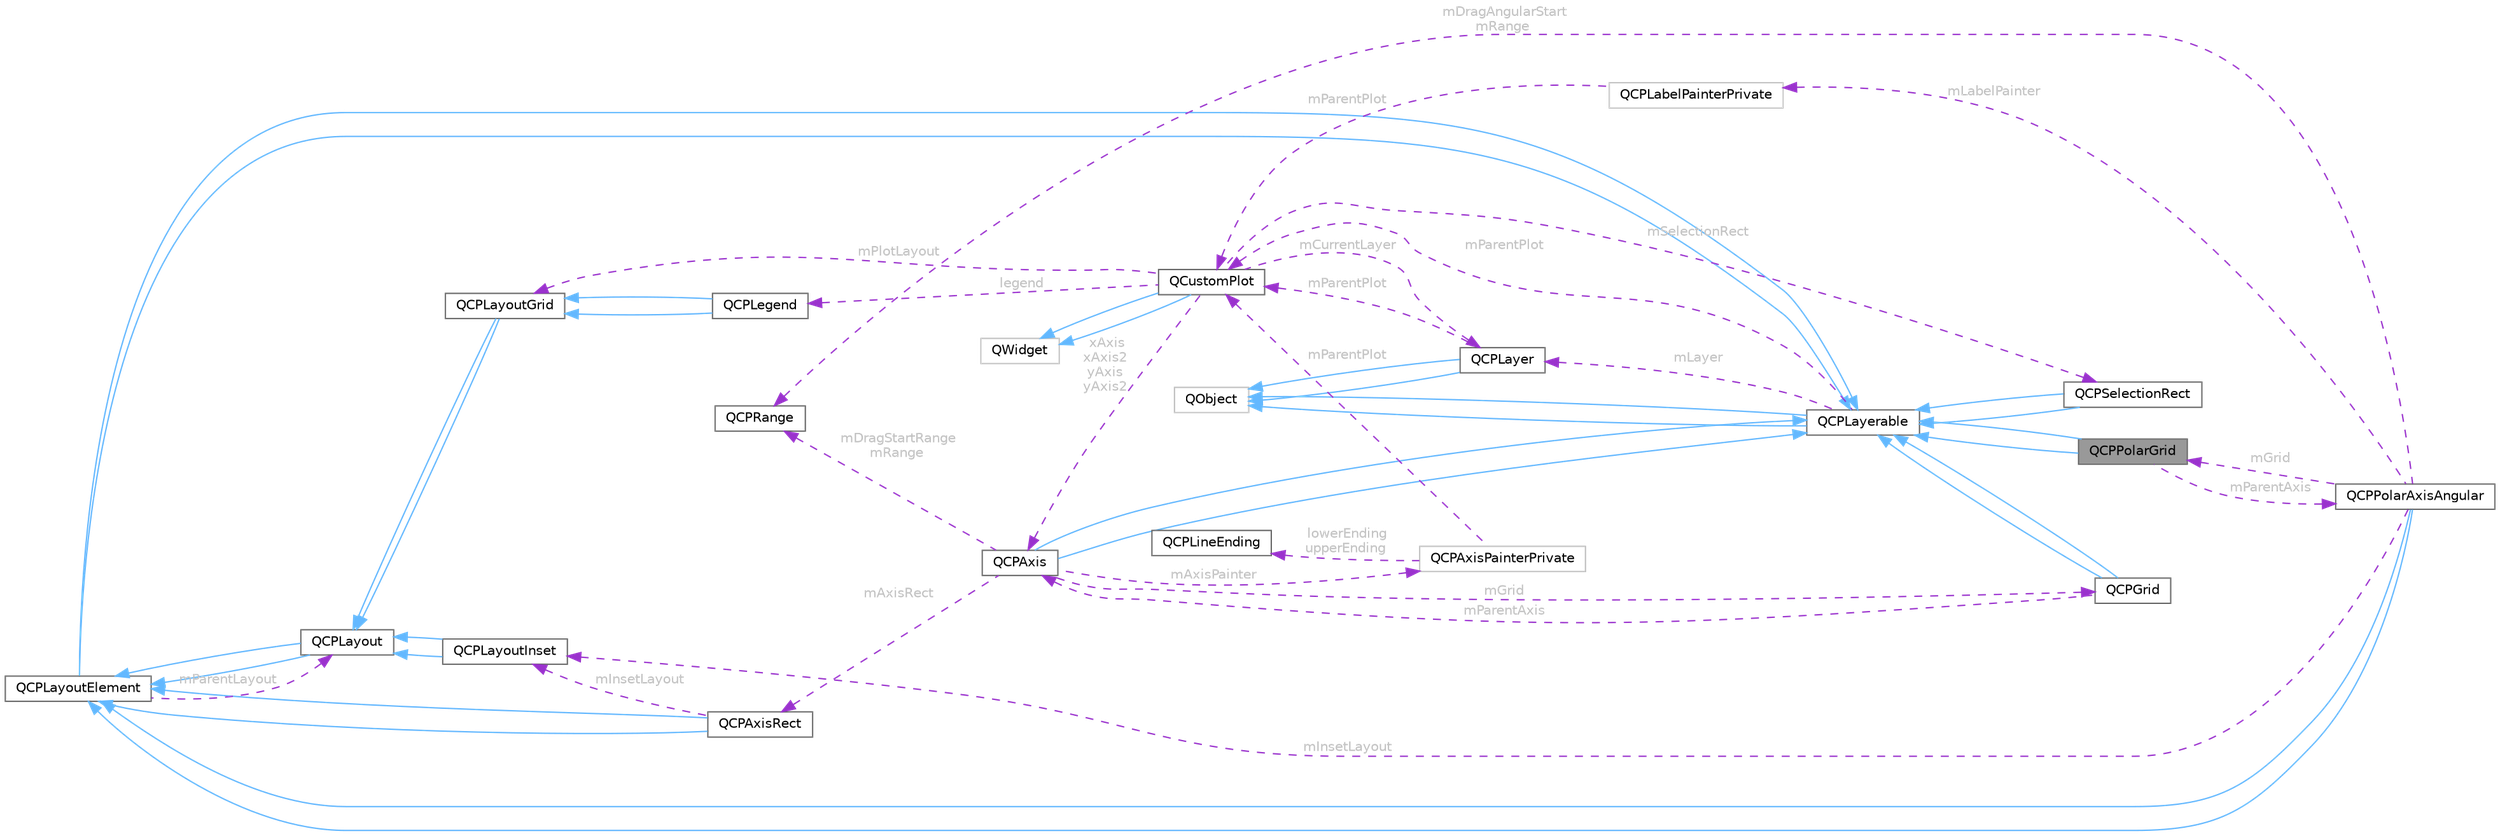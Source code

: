 digraph "QCPPolarGrid"
{
 // LATEX_PDF_SIZE
  bgcolor="transparent";
  edge [fontname=Helvetica,fontsize=10,labelfontname=Helvetica,labelfontsize=10];
  node [fontname=Helvetica,fontsize=10,shape=box,height=0.2,width=0.4];
  rankdir="LR";
  Node1 [id="Node000001",label="QCPPolarGrid",height=0.2,width=0.4,color="gray40", fillcolor="grey60", style="filled", fontcolor="black",tooltip="The grid in both angular and radial dimensions for polar plots."];
  Node2 -> Node1 [id="edge52_Node000001_Node000002",dir="back",color="steelblue1",style="solid",tooltip=" "];
  Node2 [id="Node000002",label="QCPLayerable",height=0.2,width=0.4,color="gray40", fillcolor="white", style="filled",URL="$class_q_c_p_layerable.html",tooltip="Base class for all drawable objects."];
  Node3 -> Node2 [id="edge53_Node000002_Node000003",dir="back",color="steelblue1",style="solid",tooltip=" "];
  Node3 [id="Node000003",label="QObject",height=0.2,width=0.4,color="grey75", fillcolor="white", style="filled",tooltip=" "];
  Node3 -> Node2 [id="edge54_Node000002_Node000003",dir="back",color="steelblue1",style="solid",tooltip=" "];
  Node4 -> Node2 [id="edge55_Node000002_Node000004",dir="back",color="darkorchid3",style="dashed",tooltip=" ",label=" mParentPlot",fontcolor="grey" ];
  Node4 [id="Node000004",label="QCustomPlot",height=0.2,width=0.4,color="gray40", fillcolor="white", style="filled",URL="$class_q_custom_plot.html",tooltip="The central class of the library. This is the QWidget which displays the plot and interacts with the ..."];
  Node5 -> Node4 [id="edge56_Node000004_Node000005",dir="back",color="steelblue1",style="solid",tooltip=" "];
  Node5 [id="Node000005",label="QWidget",height=0.2,width=0.4,color="grey75", fillcolor="white", style="filled",tooltip=" "];
  Node5 -> Node4 [id="edge57_Node000004_Node000005",dir="back",color="steelblue1",style="solid",tooltip=" "];
  Node6 -> Node4 [id="edge58_Node000004_Node000006",dir="back",color="darkorchid3",style="dashed",tooltip=" ",label=" xAxis\nxAxis2\nyAxis\nyAxis2",fontcolor="grey" ];
  Node6 [id="Node000006",label="QCPAxis",height=0.2,width=0.4,color="gray40", fillcolor="white", style="filled",URL="$class_q_c_p_axis.html",tooltip="Manages a single axis inside a QCustomPlot."];
  Node2 -> Node6 [id="edge59_Node000006_Node000002",dir="back",color="steelblue1",style="solid",tooltip=" "];
  Node2 -> Node6 [id="edge60_Node000006_Node000002",dir="back",color="steelblue1",style="solid",tooltip=" "];
  Node7 -> Node6 [id="edge61_Node000006_Node000007",dir="back",color="darkorchid3",style="dashed",tooltip=" ",label=" mAxisRect",fontcolor="grey" ];
  Node7 [id="Node000007",label="QCPAxisRect",height=0.2,width=0.4,color="gray40", fillcolor="white", style="filled",URL="$class_q_c_p_axis_rect.html",tooltip="Holds multiple axes and arranges them in a rectangular shape."];
  Node8 -> Node7 [id="edge62_Node000007_Node000008",dir="back",color="steelblue1",style="solid",tooltip=" "];
  Node8 [id="Node000008",label="QCPLayoutElement",height=0.2,width=0.4,color="gray40", fillcolor="white", style="filled",URL="$class_q_c_p_layout_element.html",tooltip="The abstract base class for all objects that form the layout system."];
  Node2 -> Node8 [id="edge63_Node000008_Node000002",dir="back",color="steelblue1",style="solid",tooltip=" "];
  Node2 -> Node8 [id="edge64_Node000008_Node000002",dir="back",color="steelblue1",style="solid",tooltip=" "];
  Node9 -> Node8 [id="edge65_Node000008_Node000009",dir="back",color="darkorchid3",style="dashed",tooltip=" ",label=" mParentLayout",fontcolor="grey" ];
  Node9 [id="Node000009",label="QCPLayout",height=0.2,width=0.4,color="gray40", fillcolor="white", style="filled",URL="$class_q_c_p_layout.html",tooltip="The abstract base class for layouts."];
  Node8 -> Node9 [id="edge66_Node000009_Node000008",dir="back",color="steelblue1",style="solid",tooltip=" "];
  Node8 -> Node9 [id="edge67_Node000009_Node000008",dir="back",color="steelblue1",style="solid",tooltip=" "];
  Node8 -> Node7 [id="edge68_Node000007_Node000008",dir="back",color="steelblue1",style="solid",tooltip=" "];
  Node10 -> Node7 [id="edge69_Node000007_Node000010",dir="back",color="darkorchid3",style="dashed",tooltip=" ",label=" mInsetLayout",fontcolor="grey" ];
  Node10 [id="Node000010",label="QCPLayoutInset",height=0.2,width=0.4,color="gray40", fillcolor="white", style="filled",URL="$class_q_c_p_layout_inset.html",tooltip="A layout that places child elements aligned to the border or arbitrarily positioned."];
  Node9 -> Node10 [id="edge70_Node000010_Node000009",dir="back",color="steelblue1",style="solid",tooltip=" "];
  Node9 -> Node10 [id="edge71_Node000010_Node000009",dir="back",color="steelblue1",style="solid",tooltip=" "];
  Node11 -> Node6 [id="edge72_Node000006_Node000011",dir="back",color="darkorchid3",style="dashed",tooltip=" ",label=" mDragStartRange\nmRange",fontcolor="grey" ];
  Node11 [id="Node000011",label="QCPRange",height=0.2,width=0.4,color="gray40", fillcolor="white", style="filled",URL="$class_q_c_p_range.html",tooltip="Represents the range an axis is encompassing."];
  Node12 -> Node6 [id="edge73_Node000006_Node000012",dir="back",color="darkorchid3",style="dashed",tooltip=" ",label=" mGrid",fontcolor="grey" ];
  Node12 [id="Node000012",label="QCPGrid",height=0.2,width=0.4,color="gray40", fillcolor="white", style="filled",URL="$class_q_c_p_grid.html",tooltip="Responsible for drawing the grid of a QCPAxis."];
  Node2 -> Node12 [id="edge74_Node000012_Node000002",dir="back",color="steelblue1",style="solid",tooltip=" "];
  Node2 -> Node12 [id="edge75_Node000012_Node000002",dir="back",color="steelblue1",style="solid",tooltip=" "];
  Node6 -> Node12 [id="edge76_Node000012_Node000006",dir="back",color="darkorchid3",style="dashed",tooltip=" ",label=" mParentAxis",fontcolor="grey" ];
  Node13 -> Node6 [id="edge77_Node000006_Node000013",dir="back",color="darkorchid3",style="dashed",tooltip=" ",label=" mAxisPainter",fontcolor="grey" ];
  Node13 [id="Node000013",label="QCPAxisPainterPrivate",height=0.2,width=0.4,color="grey75", fillcolor="white", style="filled",URL="$class_q_c_p_axis_painter_private.html",tooltip=" "];
  Node14 -> Node13 [id="edge78_Node000013_Node000014",dir="back",color="darkorchid3",style="dashed",tooltip=" ",label=" lowerEnding\nupperEnding",fontcolor="grey" ];
  Node14 [id="Node000014",label="QCPLineEnding",height=0.2,width=0.4,color="gray40", fillcolor="white", style="filled",URL="$class_q_c_p_line_ending.html",tooltip="Handles the different ending decorations for line-like items."];
  Node4 -> Node13 [id="edge79_Node000013_Node000004",dir="back",color="darkorchid3",style="dashed",tooltip=" ",label=" mParentPlot",fontcolor="grey" ];
  Node15 -> Node4 [id="edge80_Node000004_Node000015",dir="back",color="darkorchid3",style="dashed",tooltip=" ",label=" legend",fontcolor="grey" ];
  Node15 [id="Node000015",label="QCPLegend",height=0.2,width=0.4,color="gray40", fillcolor="white", style="filled",URL="$class_q_c_p_legend.html",tooltip="Manages a legend inside a QCustomPlot."];
  Node16 -> Node15 [id="edge81_Node000015_Node000016",dir="back",color="steelblue1",style="solid",tooltip=" "];
  Node16 [id="Node000016",label="QCPLayoutGrid",height=0.2,width=0.4,color="gray40", fillcolor="white", style="filled",URL="$class_q_c_p_layout_grid.html",tooltip="A layout that arranges child elements in a grid."];
  Node9 -> Node16 [id="edge82_Node000016_Node000009",dir="back",color="steelblue1",style="solid",tooltip=" "];
  Node9 -> Node16 [id="edge83_Node000016_Node000009",dir="back",color="steelblue1",style="solid",tooltip=" "];
  Node16 -> Node15 [id="edge84_Node000015_Node000016",dir="back",color="steelblue1",style="solid",tooltip=" "];
  Node16 -> Node4 [id="edge85_Node000004_Node000016",dir="back",color="darkorchid3",style="dashed",tooltip=" ",label=" mPlotLayout",fontcolor="grey" ];
  Node17 -> Node4 [id="edge86_Node000004_Node000017",dir="back",color="darkorchid3",style="dashed",tooltip=" ",label=" mCurrentLayer",fontcolor="grey" ];
  Node17 [id="Node000017",label="QCPLayer",height=0.2,width=0.4,color="gray40", fillcolor="white", style="filled",URL="$class_q_c_p_layer.html",tooltip="A layer that may contain objects, to control the rendering order."];
  Node3 -> Node17 [id="edge87_Node000017_Node000003",dir="back",color="steelblue1",style="solid",tooltip=" "];
  Node3 -> Node17 [id="edge88_Node000017_Node000003",dir="back",color="steelblue1",style="solid",tooltip=" "];
  Node4 -> Node17 [id="edge89_Node000017_Node000004",dir="back",color="darkorchid3",style="dashed",tooltip=" ",label=" mParentPlot",fontcolor="grey" ];
  Node18 -> Node4 [id="edge90_Node000004_Node000018",dir="back",color="darkorchid3",style="dashed",tooltip=" ",label=" mSelectionRect",fontcolor="grey" ];
  Node18 [id="Node000018",label="QCPSelectionRect",height=0.2,width=0.4,color="gray40", fillcolor="white", style="filled",URL="$class_q_c_p_selection_rect.html",tooltip="Provides rect/rubber-band data selection and range zoom interaction."];
  Node2 -> Node18 [id="edge91_Node000018_Node000002",dir="back",color="steelblue1",style="solid",tooltip=" "];
  Node2 -> Node18 [id="edge92_Node000018_Node000002",dir="back",color="steelblue1",style="solid",tooltip=" "];
  Node17 -> Node2 [id="edge93_Node000002_Node000017",dir="back",color="darkorchid3",style="dashed",tooltip=" ",label=" mLayer",fontcolor="grey" ];
  Node2 -> Node1 [id="edge94_Node000001_Node000002",dir="back",color="steelblue1",style="solid",tooltip=" "];
  Node19 -> Node1 [id="edge95_Node000001_Node000019",dir="back",color="darkorchid3",style="dashed",tooltip=" ",label=" mParentAxis",fontcolor="grey" ];
  Node19 [id="Node000019",label="QCPPolarAxisAngular",height=0.2,width=0.4,color="gray40", fillcolor="white", style="filled",URL="$class_q_c_p_polar_axis_angular.html",tooltip="The main container for polar plots, representing the angular axis as a circle."];
  Node8 -> Node19 [id="edge96_Node000019_Node000008",dir="back",color="steelblue1",style="solid",tooltip=" "];
  Node8 -> Node19 [id="edge97_Node000019_Node000008",dir="back",color="steelblue1",style="solid",tooltip=" "];
  Node10 -> Node19 [id="edge98_Node000019_Node000010",dir="back",color="darkorchid3",style="dashed",tooltip=" ",label=" mInsetLayout",fontcolor="grey" ];
  Node11 -> Node19 [id="edge99_Node000019_Node000011",dir="back",color="darkorchid3",style="dashed",tooltip=" ",label=" mDragAngularStart\nmRange",fontcolor="grey" ];
  Node1 -> Node19 [id="edge100_Node000019_Node000001",dir="back",color="darkorchid3",style="dashed",tooltip=" ",label=" mGrid",fontcolor="grey" ];
  Node20 -> Node19 [id="edge101_Node000019_Node000020",dir="back",color="darkorchid3",style="dashed",tooltip=" ",label=" mLabelPainter",fontcolor="grey" ];
  Node20 [id="Node000020",label="QCPLabelPainterPrivate",height=0.2,width=0.4,color="grey75", fillcolor="white", style="filled",URL="$class_q_c_p_label_painter_private.html",tooltip=" "];
  Node4 -> Node20 [id="edge102_Node000020_Node000004",dir="back",color="darkorchid3",style="dashed",tooltip=" ",label=" mParentPlot",fontcolor="grey" ];
}

